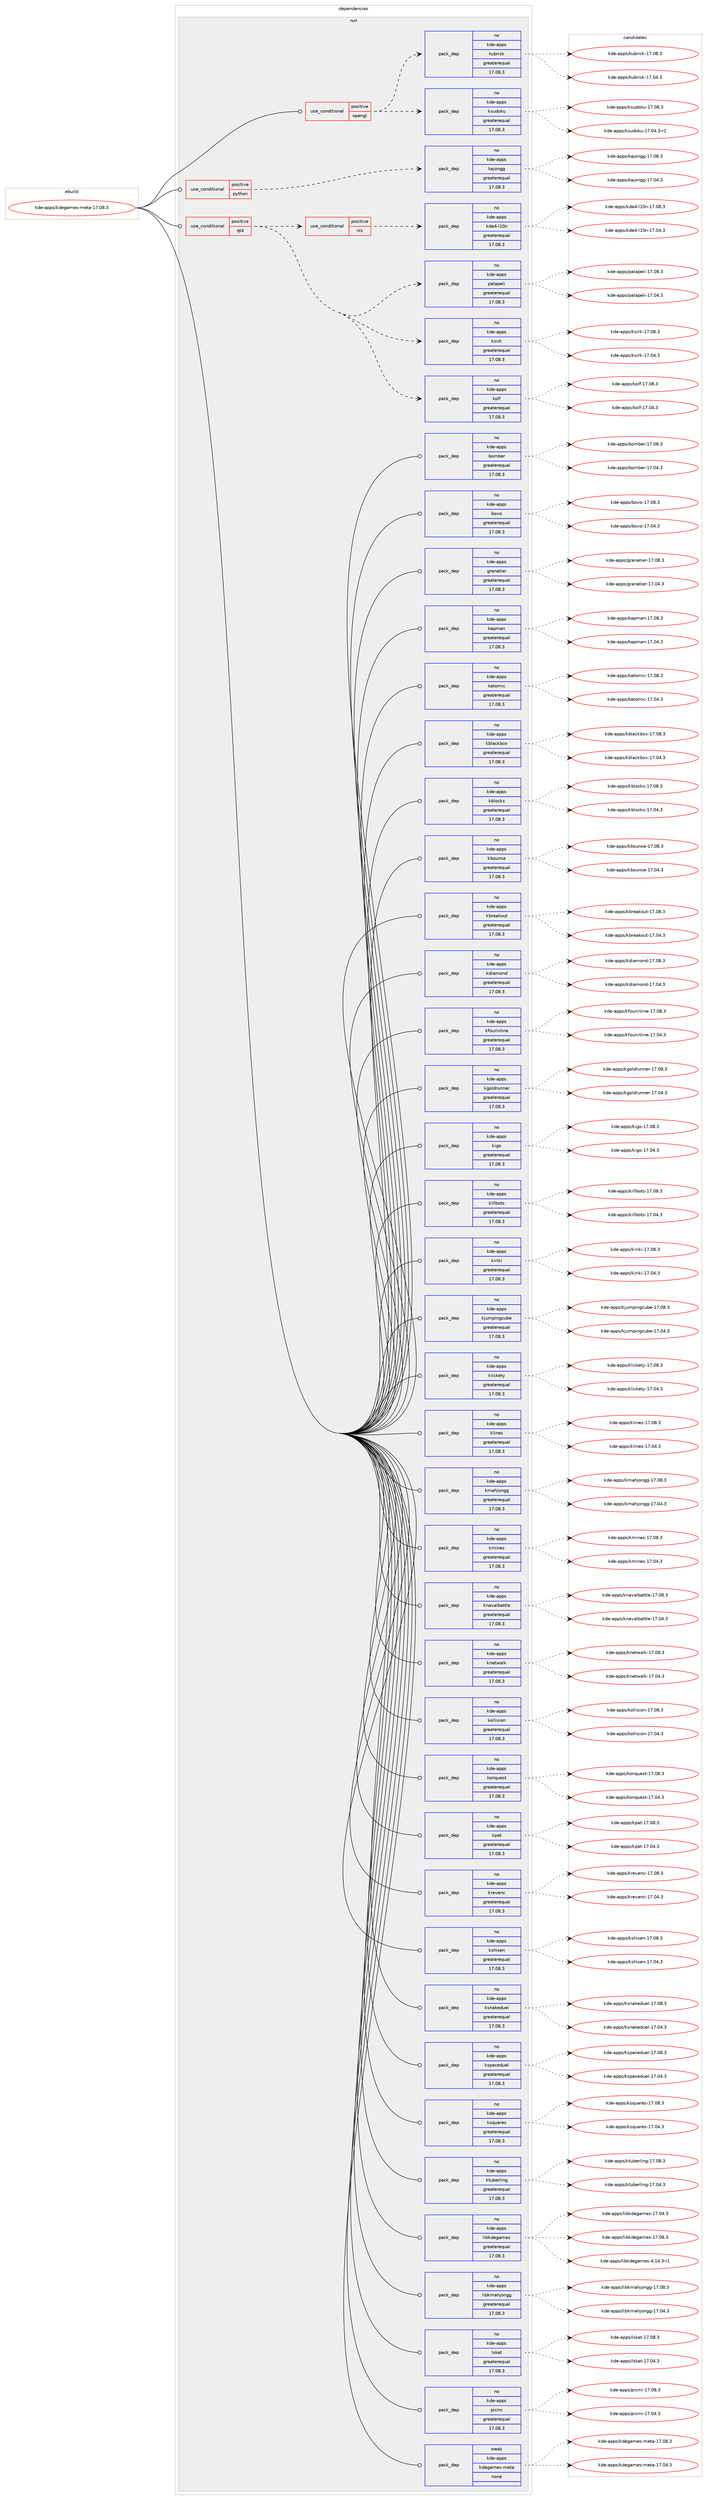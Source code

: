 digraph prolog {

# *************
# Graph options
# *************

newrank=true;
concentrate=true;
compound=true;
graph [rankdir=LR,fontname=Helvetica,fontsize=10,ranksep=1.5];#, ranksep=2.5, nodesep=0.2];
edge  [arrowhead=vee];
node  [fontname=Helvetica,fontsize=10];

# **********
# The ebuild
# **********

subgraph cluster_leftcol {
color=gray;
rank=same;
label=<<i>ebuild</i>>;
id [label="kde-apps/kdegames-meta-17.08.3", color=red, width=4, href="../kde-apps/kdegames-meta-17.08.3.svg"];
}

# ****************
# The dependencies
# ****************

subgraph cluster_midcol {
color=gray;
label=<<i>dependencies</i>>;
subgraph cluster_compile {
fillcolor="#eeeeee";
style=filled;
label=<<i>compile</i>>;
}
subgraph cluster_compileandrun {
fillcolor="#eeeeee";
style=filled;
label=<<i>compile and run</i>>;
}
subgraph cluster_run {
fillcolor="#eeeeee";
style=filled;
label=<<i>run</i>>;
subgraph cond82662 {
dependency318252 [label=<<TABLE BORDER="0" CELLBORDER="1" CELLSPACING="0" CELLPADDING="4"><TR><TD ROWSPAN="3" CELLPADDING="10">use_conditional</TD></TR><TR><TD>positive</TD></TR><TR><TD>opengl</TD></TR></TABLE>>, shape=none, color=red];
subgraph pack230596 {
dependency318253 [label=<<TABLE BORDER="0" CELLBORDER="1" CELLSPACING="0" CELLPADDING="4" WIDTH="220"><TR><TD ROWSPAN="6" CELLPADDING="30">pack_dep</TD></TR><TR><TD WIDTH="110">no</TD></TR><TR><TD>kde-apps</TD></TR><TR><TD>ksudoku</TD></TR><TR><TD>greaterequal</TD></TR><TR><TD>17.08.3</TD></TR></TABLE>>, shape=none, color=blue];
}
dependency318252:e -> dependency318253:w [weight=20,style="dashed",arrowhead="vee"];
subgraph pack230597 {
dependency318254 [label=<<TABLE BORDER="0" CELLBORDER="1" CELLSPACING="0" CELLPADDING="4" WIDTH="220"><TR><TD ROWSPAN="6" CELLPADDING="30">pack_dep</TD></TR><TR><TD WIDTH="110">no</TD></TR><TR><TD>kde-apps</TD></TR><TR><TD>kubrick</TD></TR><TR><TD>greaterequal</TD></TR><TR><TD>17.08.3</TD></TR></TABLE>>, shape=none, color=blue];
}
dependency318252:e -> dependency318254:w [weight=20,style="dashed",arrowhead="vee"];
}
id:e -> dependency318252:w [weight=20,style="solid",arrowhead="odot"];
subgraph cond82663 {
dependency318255 [label=<<TABLE BORDER="0" CELLBORDER="1" CELLSPACING="0" CELLPADDING="4"><TR><TD ROWSPAN="3" CELLPADDING="10">use_conditional</TD></TR><TR><TD>positive</TD></TR><TR><TD>python</TD></TR></TABLE>>, shape=none, color=red];
subgraph pack230598 {
dependency318256 [label=<<TABLE BORDER="0" CELLBORDER="1" CELLSPACING="0" CELLPADDING="4" WIDTH="220"><TR><TD ROWSPAN="6" CELLPADDING="30">pack_dep</TD></TR><TR><TD WIDTH="110">no</TD></TR><TR><TD>kde-apps</TD></TR><TR><TD>kajongg</TD></TR><TR><TD>greaterequal</TD></TR><TR><TD>17.08.3</TD></TR></TABLE>>, shape=none, color=blue];
}
dependency318255:e -> dependency318256:w [weight=20,style="dashed",arrowhead="vee"];
}
id:e -> dependency318255:w [weight=20,style="solid",arrowhead="odot"];
subgraph cond82664 {
dependency318257 [label=<<TABLE BORDER="0" CELLBORDER="1" CELLSPACING="0" CELLPADDING="4"><TR><TD ROWSPAN="3" CELLPADDING="10">use_conditional</TD></TR><TR><TD>positive</TD></TR><TR><TD>qt4</TD></TR></TABLE>>, shape=none, color=red];
subgraph pack230599 {
dependency318258 [label=<<TABLE BORDER="0" CELLBORDER="1" CELLSPACING="0" CELLPADDING="4" WIDTH="220"><TR><TD ROWSPAN="6" CELLPADDING="30">pack_dep</TD></TR><TR><TD WIDTH="110">no</TD></TR><TR><TD>kde-apps</TD></TR><TR><TD>kolf</TD></TR><TR><TD>greaterequal</TD></TR><TR><TD>17.08.3</TD></TR></TABLE>>, shape=none, color=blue];
}
dependency318257:e -> dependency318258:w [weight=20,style="dashed",arrowhead="vee"];
subgraph pack230600 {
dependency318259 [label=<<TABLE BORDER="0" CELLBORDER="1" CELLSPACING="0" CELLPADDING="4" WIDTH="220"><TR><TD ROWSPAN="6" CELLPADDING="30">pack_dep</TD></TR><TR><TD WIDTH="110">no</TD></TR><TR><TD>kde-apps</TD></TR><TR><TD>ksirk</TD></TR><TR><TD>greaterequal</TD></TR><TR><TD>17.08.3</TD></TR></TABLE>>, shape=none, color=blue];
}
dependency318257:e -> dependency318259:w [weight=20,style="dashed",arrowhead="vee"];
subgraph pack230601 {
dependency318260 [label=<<TABLE BORDER="0" CELLBORDER="1" CELLSPACING="0" CELLPADDING="4" WIDTH="220"><TR><TD ROWSPAN="6" CELLPADDING="30">pack_dep</TD></TR><TR><TD WIDTH="110">no</TD></TR><TR><TD>kde-apps</TD></TR><TR><TD>palapeli</TD></TR><TR><TD>greaterequal</TD></TR><TR><TD>17.08.3</TD></TR></TABLE>>, shape=none, color=blue];
}
dependency318257:e -> dependency318260:w [weight=20,style="dashed",arrowhead="vee"];
subgraph cond82665 {
dependency318261 [label=<<TABLE BORDER="0" CELLBORDER="1" CELLSPACING="0" CELLPADDING="4"><TR><TD ROWSPAN="3" CELLPADDING="10">use_conditional</TD></TR><TR><TD>positive</TD></TR><TR><TD>nls</TD></TR></TABLE>>, shape=none, color=red];
subgraph pack230602 {
dependency318262 [label=<<TABLE BORDER="0" CELLBORDER="1" CELLSPACING="0" CELLPADDING="4" WIDTH="220"><TR><TD ROWSPAN="6" CELLPADDING="30">pack_dep</TD></TR><TR><TD WIDTH="110">no</TD></TR><TR><TD>kde-apps</TD></TR><TR><TD>kde4-l10n</TD></TR><TR><TD>greaterequal</TD></TR><TR><TD>17.08.3</TD></TR></TABLE>>, shape=none, color=blue];
}
dependency318261:e -> dependency318262:w [weight=20,style="dashed",arrowhead="vee"];
}
dependency318257:e -> dependency318261:w [weight=20,style="dashed",arrowhead="vee"];
}
id:e -> dependency318257:w [weight=20,style="solid",arrowhead="odot"];
subgraph pack230603 {
dependency318263 [label=<<TABLE BORDER="0" CELLBORDER="1" CELLSPACING="0" CELLPADDING="4" WIDTH="220"><TR><TD ROWSPAN="6" CELLPADDING="30">pack_dep</TD></TR><TR><TD WIDTH="110">no</TD></TR><TR><TD>kde-apps</TD></TR><TR><TD>bomber</TD></TR><TR><TD>greaterequal</TD></TR><TR><TD>17.08.3</TD></TR></TABLE>>, shape=none, color=blue];
}
id:e -> dependency318263:w [weight=20,style="solid",arrowhead="odot"];
subgraph pack230604 {
dependency318264 [label=<<TABLE BORDER="0" CELLBORDER="1" CELLSPACING="0" CELLPADDING="4" WIDTH="220"><TR><TD ROWSPAN="6" CELLPADDING="30">pack_dep</TD></TR><TR><TD WIDTH="110">no</TD></TR><TR><TD>kde-apps</TD></TR><TR><TD>bovo</TD></TR><TR><TD>greaterequal</TD></TR><TR><TD>17.08.3</TD></TR></TABLE>>, shape=none, color=blue];
}
id:e -> dependency318264:w [weight=20,style="solid",arrowhead="odot"];
subgraph pack230605 {
dependency318265 [label=<<TABLE BORDER="0" CELLBORDER="1" CELLSPACING="0" CELLPADDING="4" WIDTH="220"><TR><TD ROWSPAN="6" CELLPADDING="30">pack_dep</TD></TR><TR><TD WIDTH="110">no</TD></TR><TR><TD>kde-apps</TD></TR><TR><TD>granatier</TD></TR><TR><TD>greaterequal</TD></TR><TR><TD>17.08.3</TD></TR></TABLE>>, shape=none, color=blue];
}
id:e -> dependency318265:w [weight=20,style="solid",arrowhead="odot"];
subgraph pack230606 {
dependency318266 [label=<<TABLE BORDER="0" CELLBORDER="1" CELLSPACING="0" CELLPADDING="4" WIDTH="220"><TR><TD ROWSPAN="6" CELLPADDING="30">pack_dep</TD></TR><TR><TD WIDTH="110">no</TD></TR><TR><TD>kde-apps</TD></TR><TR><TD>kapman</TD></TR><TR><TD>greaterequal</TD></TR><TR><TD>17.08.3</TD></TR></TABLE>>, shape=none, color=blue];
}
id:e -> dependency318266:w [weight=20,style="solid",arrowhead="odot"];
subgraph pack230607 {
dependency318267 [label=<<TABLE BORDER="0" CELLBORDER="1" CELLSPACING="0" CELLPADDING="4" WIDTH="220"><TR><TD ROWSPAN="6" CELLPADDING="30">pack_dep</TD></TR><TR><TD WIDTH="110">no</TD></TR><TR><TD>kde-apps</TD></TR><TR><TD>katomic</TD></TR><TR><TD>greaterequal</TD></TR><TR><TD>17.08.3</TD></TR></TABLE>>, shape=none, color=blue];
}
id:e -> dependency318267:w [weight=20,style="solid",arrowhead="odot"];
subgraph pack230608 {
dependency318268 [label=<<TABLE BORDER="0" CELLBORDER="1" CELLSPACING="0" CELLPADDING="4" WIDTH="220"><TR><TD ROWSPAN="6" CELLPADDING="30">pack_dep</TD></TR><TR><TD WIDTH="110">no</TD></TR><TR><TD>kde-apps</TD></TR><TR><TD>kblackbox</TD></TR><TR><TD>greaterequal</TD></TR><TR><TD>17.08.3</TD></TR></TABLE>>, shape=none, color=blue];
}
id:e -> dependency318268:w [weight=20,style="solid",arrowhead="odot"];
subgraph pack230609 {
dependency318269 [label=<<TABLE BORDER="0" CELLBORDER="1" CELLSPACING="0" CELLPADDING="4" WIDTH="220"><TR><TD ROWSPAN="6" CELLPADDING="30">pack_dep</TD></TR><TR><TD WIDTH="110">no</TD></TR><TR><TD>kde-apps</TD></TR><TR><TD>kblocks</TD></TR><TR><TD>greaterequal</TD></TR><TR><TD>17.08.3</TD></TR></TABLE>>, shape=none, color=blue];
}
id:e -> dependency318269:w [weight=20,style="solid",arrowhead="odot"];
subgraph pack230610 {
dependency318270 [label=<<TABLE BORDER="0" CELLBORDER="1" CELLSPACING="0" CELLPADDING="4" WIDTH="220"><TR><TD ROWSPAN="6" CELLPADDING="30">pack_dep</TD></TR><TR><TD WIDTH="110">no</TD></TR><TR><TD>kde-apps</TD></TR><TR><TD>kbounce</TD></TR><TR><TD>greaterequal</TD></TR><TR><TD>17.08.3</TD></TR></TABLE>>, shape=none, color=blue];
}
id:e -> dependency318270:w [weight=20,style="solid",arrowhead="odot"];
subgraph pack230611 {
dependency318271 [label=<<TABLE BORDER="0" CELLBORDER="1" CELLSPACING="0" CELLPADDING="4" WIDTH="220"><TR><TD ROWSPAN="6" CELLPADDING="30">pack_dep</TD></TR><TR><TD WIDTH="110">no</TD></TR><TR><TD>kde-apps</TD></TR><TR><TD>kbreakout</TD></TR><TR><TD>greaterequal</TD></TR><TR><TD>17.08.3</TD></TR></TABLE>>, shape=none, color=blue];
}
id:e -> dependency318271:w [weight=20,style="solid",arrowhead="odot"];
subgraph pack230612 {
dependency318272 [label=<<TABLE BORDER="0" CELLBORDER="1" CELLSPACING="0" CELLPADDING="4" WIDTH="220"><TR><TD ROWSPAN="6" CELLPADDING="30">pack_dep</TD></TR><TR><TD WIDTH="110">no</TD></TR><TR><TD>kde-apps</TD></TR><TR><TD>kdiamond</TD></TR><TR><TD>greaterequal</TD></TR><TR><TD>17.08.3</TD></TR></TABLE>>, shape=none, color=blue];
}
id:e -> dependency318272:w [weight=20,style="solid",arrowhead="odot"];
subgraph pack230613 {
dependency318273 [label=<<TABLE BORDER="0" CELLBORDER="1" CELLSPACING="0" CELLPADDING="4" WIDTH="220"><TR><TD ROWSPAN="6" CELLPADDING="30">pack_dep</TD></TR><TR><TD WIDTH="110">no</TD></TR><TR><TD>kde-apps</TD></TR><TR><TD>kfourinline</TD></TR><TR><TD>greaterequal</TD></TR><TR><TD>17.08.3</TD></TR></TABLE>>, shape=none, color=blue];
}
id:e -> dependency318273:w [weight=20,style="solid",arrowhead="odot"];
subgraph pack230614 {
dependency318274 [label=<<TABLE BORDER="0" CELLBORDER="1" CELLSPACING="0" CELLPADDING="4" WIDTH="220"><TR><TD ROWSPAN="6" CELLPADDING="30">pack_dep</TD></TR><TR><TD WIDTH="110">no</TD></TR><TR><TD>kde-apps</TD></TR><TR><TD>kgoldrunner</TD></TR><TR><TD>greaterequal</TD></TR><TR><TD>17.08.3</TD></TR></TABLE>>, shape=none, color=blue];
}
id:e -> dependency318274:w [weight=20,style="solid",arrowhead="odot"];
subgraph pack230615 {
dependency318275 [label=<<TABLE BORDER="0" CELLBORDER="1" CELLSPACING="0" CELLPADDING="4" WIDTH="220"><TR><TD ROWSPAN="6" CELLPADDING="30">pack_dep</TD></TR><TR><TD WIDTH="110">no</TD></TR><TR><TD>kde-apps</TD></TR><TR><TD>kigo</TD></TR><TR><TD>greaterequal</TD></TR><TR><TD>17.08.3</TD></TR></TABLE>>, shape=none, color=blue];
}
id:e -> dependency318275:w [weight=20,style="solid",arrowhead="odot"];
subgraph pack230616 {
dependency318276 [label=<<TABLE BORDER="0" CELLBORDER="1" CELLSPACING="0" CELLPADDING="4" WIDTH="220"><TR><TD ROWSPAN="6" CELLPADDING="30">pack_dep</TD></TR><TR><TD WIDTH="110">no</TD></TR><TR><TD>kde-apps</TD></TR><TR><TD>killbots</TD></TR><TR><TD>greaterequal</TD></TR><TR><TD>17.08.3</TD></TR></TABLE>>, shape=none, color=blue];
}
id:e -> dependency318276:w [weight=20,style="solid",arrowhead="odot"];
subgraph pack230617 {
dependency318277 [label=<<TABLE BORDER="0" CELLBORDER="1" CELLSPACING="0" CELLPADDING="4" WIDTH="220"><TR><TD ROWSPAN="6" CELLPADDING="30">pack_dep</TD></TR><TR><TD WIDTH="110">no</TD></TR><TR><TD>kde-apps</TD></TR><TR><TD>kiriki</TD></TR><TR><TD>greaterequal</TD></TR><TR><TD>17.08.3</TD></TR></TABLE>>, shape=none, color=blue];
}
id:e -> dependency318277:w [weight=20,style="solid",arrowhead="odot"];
subgraph pack230618 {
dependency318278 [label=<<TABLE BORDER="0" CELLBORDER="1" CELLSPACING="0" CELLPADDING="4" WIDTH="220"><TR><TD ROWSPAN="6" CELLPADDING="30">pack_dep</TD></TR><TR><TD WIDTH="110">no</TD></TR><TR><TD>kde-apps</TD></TR><TR><TD>kjumpingcube</TD></TR><TR><TD>greaterequal</TD></TR><TR><TD>17.08.3</TD></TR></TABLE>>, shape=none, color=blue];
}
id:e -> dependency318278:w [weight=20,style="solid",arrowhead="odot"];
subgraph pack230619 {
dependency318279 [label=<<TABLE BORDER="0" CELLBORDER="1" CELLSPACING="0" CELLPADDING="4" WIDTH="220"><TR><TD ROWSPAN="6" CELLPADDING="30">pack_dep</TD></TR><TR><TD WIDTH="110">no</TD></TR><TR><TD>kde-apps</TD></TR><TR><TD>klickety</TD></TR><TR><TD>greaterequal</TD></TR><TR><TD>17.08.3</TD></TR></TABLE>>, shape=none, color=blue];
}
id:e -> dependency318279:w [weight=20,style="solid",arrowhead="odot"];
subgraph pack230620 {
dependency318280 [label=<<TABLE BORDER="0" CELLBORDER="1" CELLSPACING="0" CELLPADDING="4" WIDTH="220"><TR><TD ROWSPAN="6" CELLPADDING="30">pack_dep</TD></TR><TR><TD WIDTH="110">no</TD></TR><TR><TD>kde-apps</TD></TR><TR><TD>klines</TD></TR><TR><TD>greaterequal</TD></TR><TR><TD>17.08.3</TD></TR></TABLE>>, shape=none, color=blue];
}
id:e -> dependency318280:w [weight=20,style="solid",arrowhead="odot"];
subgraph pack230621 {
dependency318281 [label=<<TABLE BORDER="0" CELLBORDER="1" CELLSPACING="0" CELLPADDING="4" WIDTH="220"><TR><TD ROWSPAN="6" CELLPADDING="30">pack_dep</TD></TR><TR><TD WIDTH="110">no</TD></TR><TR><TD>kde-apps</TD></TR><TR><TD>kmahjongg</TD></TR><TR><TD>greaterequal</TD></TR><TR><TD>17.08.3</TD></TR></TABLE>>, shape=none, color=blue];
}
id:e -> dependency318281:w [weight=20,style="solid",arrowhead="odot"];
subgraph pack230622 {
dependency318282 [label=<<TABLE BORDER="0" CELLBORDER="1" CELLSPACING="0" CELLPADDING="4" WIDTH="220"><TR><TD ROWSPAN="6" CELLPADDING="30">pack_dep</TD></TR><TR><TD WIDTH="110">no</TD></TR><TR><TD>kde-apps</TD></TR><TR><TD>kmines</TD></TR><TR><TD>greaterequal</TD></TR><TR><TD>17.08.3</TD></TR></TABLE>>, shape=none, color=blue];
}
id:e -> dependency318282:w [weight=20,style="solid",arrowhead="odot"];
subgraph pack230623 {
dependency318283 [label=<<TABLE BORDER="0" CELLBORDER="1" CELLSPACING="0" CELLPADDING="4" WIDTH="220"><TR><TD ROWSPAN="6" CELLPADDING="30">pack_dep</TD></TR><TR><TD WIDTH="110">no</TD></TR><TR><TD>kde-apps</TD></TR><TR><TD>knavalbattle</TD></TR><TR><TD>greaterequal</TD></TR><TR><TD>17.08.3</TD></TR></TABLE>>, shape=none, color=blue];
}
id:e -> dependency318283:w [weight=20,style="solid",arrowhead="odot"];
subgraph pack230624 {
dependency318284 [label=<<TABLE BORDER="0" CELLBORDER="1" CELLSPACING="0" CELLPADDING="4" WIDTH="220"><TR><TD ROWSPAN="6" CELLPADDING="30">pack_dep</TD></TR><TR><TD WIDTH="110">no</TD></TR><TR><TD>kde-apps</TD></TR><TR><TD>knetwalk</TD></TR><TR><TD>greaterequal</TD></TR><TR><TD>17.08.3</TD></TR></TABLE>>, shape=none, color=blue];
}
id:e -> dependency318284:w [weight=20,style="solid",arrowhead="odot"];
subgraph pack230625 {
dependency318285 [label=<<TABLE BORDER="0" CELLBORDER="1" CELLSPACING="0" CELLPADDING="4" WIDTH="220"><TR><TD ROWSPAN="6" CELLPADDING="30">pack_dep</TD></TR><TR><TD WIDTH="110">no</TD></TR><TR><TD>kde-apps</TD></TR><TR><TD>kollision</TD></TR><TR><TD>greaterequal</TD></TR><TR><TD>17.08.3</TD></TR></TABLE>>, shape=none, color=blue];
}
id:e -> dependency318285:w [weight=20,style="solid",arrowhead="odot"];
subgraph pack230626 {
dependency318286 [label=<<TABLE BORDER="0" CELLBORDER="1" CELLSPACING="0" CELLPADDING="4" WIDTH="220"><TR><TD ROWSPAN="6" CELLPADDING="30">pack_dep</TD></TR><TR><TD WIDTH="110">no</TD></TR><TR><TD>kde-apps</TD></TR><TR><TD>konquest</TD></TR><TR><TD>greaterequal</TD></TR><TR><TD>17.08.3</TD></TR></TABLE>>, shape=none, color=blue];
}
id:e -> dependency318286:w [weight=20,style="solid",arrowhead="odot"];
subgraph pack230627 {
dependency318287 [label=<<TABLE BORDER="0" CELLBORDER="1" CELLSPACING="0" CELLPADDING="4" WIDTH="220"><TR><TD ROWSPAN="6" CELLPADDING="30">pack_dep</TD></TR><TR><TD WIDTH="110">no</TD></TR><TR><TD>kde-apps</TD></TR><TR><TD>kpat</TD></TR><TR><TD>greaterequal</TD></TR><TR><TD>17.08.3</TD></TR></TABLE>>, shape=none, color=blue];
}
id:e -> dependency318287:w [weight=20,style="solid",arrowhead="odot"];
subgraph pack230628 {
dependency318288 [label=<<TABLE BORDER="0" CELLBORDER="1" CELLSPACING="0" CELLPADDING="4" WIDTH="220"><TR><TD ROWSPAN="6" CELLPADDING="30">pack_dep</TD></TR><TR><TD WIDTH="110">no</TD></TR><TR><TD>kde-apps</TD></TR><TR><TD>kreversi</TD></TR><TR><TD>greaterequal</TD></TR><TR><TD>17.08.3</TD></TR></TABLE>>, shape=none, color=blue];
}
id:e -> dependency318288:w [weight=20,style="solid",arrowhead="odot"];
subgraph pack230629 {
dependency318289 [label=<<TABLE BORDER="0" CELLBORDER="1" CELLSPACING="0" CELLPADDING="4" WIDTH="220"><TR><TD ROWSPAN="6" CELLPADDING="30">pack_dep</TD></TR><TR><TD WIDTH="110">no</TD></TR><TR><TD>kde-apps</TD></TR><TR><TD>kshisen</TD></TR><TR><TD>greaterequal</TD></TR><TR><TD>17.08.3</TD></TR></TABLE>>, shape=none, color=blue];
}
id:e -> dependency318289:w [weight=20,style="solid",arrowhead="odot"];
subgraph pack230630 {
dependency318290 [label=<<TABLE BORDER="0" CELLBORDER="1" CELLSPACING="0" CELLPADDING="4" WIDTH="220"><TR><TD ROWSPAN="6" CELLPADDING="30">pack_dep</TD></TR><TR><TD WIDTH="110">no</TD></TR><TR><TD>kde-apps</TD></TR><TR><TD>ksnakeduel</TD></TR><TR><TD>greaterequal</TD></TR><TR><TD>17.08.3</TD></TR></TABLE>>, shape=none, color=blue];
}
id:e -> dependency318290:w [weight=20,style="solid",arrowhead="odot"];
subgraph pack230631 {
dependency318291 [label=<<TABLE BORDER="0" CELLBORDER="1" CELLSPACING="0" CELLPADDING="4" WIDTH="220"><TR><TD ROWSPAN="6" CELLPADDING="30">pack_dep</TD></TR><TR><TD WIDTH="110">no</TD></TR><TR><TD>kde-apps</TD></TR><TR><TD>kspaceduel</TD></TR><TR><TD>greaterequal</TD></TR><TR><TD>17.08.3</TD></TR></TABLE>>, shape=none, color=blue];
}
id:e -> dependency318291:w [weight=20,style="solid",arrowhead="odot"];
subgraph pack230632 {
dependency318292 [label=<<TABLE BORDER="0" CELLBORDER="1" CELLSPACING="0" CELLPADDING="4" WIDTH="220"><TR><TD ROWSPAN="6" CELLPADDING="30">pack_dep</TD></TR><TR><TD WIDTH="110">no</TD></TR><TR><TD>kde-apps</TD></TR><TR><TD>ksquares</TD></TR><TR><TD>greaterequal</TD></TR><TR><TD>17.08.3</TD></TR></TABLE>>, shape=none, color=blue];
}
id:e -> dependency318292:w [weight=20,style="solid",arrowhead="odot"];
subgraph pack230633 {
dependency318293 [label=<<TABLE BORDER="0" CELLBORDER="1" CELLSPACING="0" CELLPADDING="4" WIDTH="220"><TR><TD ROWSPAN="6" CELLPADDING="30">pack_dep</TD></TR><TR><TD WIDTH="110">no</TD></TR><TR><TD>kde-apps</TD></TR><TR><TD>ktuberling</TD></TR><TR><TD>greaterequal</TD></TR><TR><TD>17.08.3</TD></TR></TABLE>>, shape=none, color=blue];
}
id:e -> dependency318293:w [weight=20,style="solid",arrowhead="odot"];
subgraph pack230634 {
dependency318294 [label=<<TABLE BORDER="0" CELLBORDER="1" CELLSPACING="0" CELLPADDING="4" WIDTH="220"><TR><TD ROWSPAN="6" CELLPADDING="30">pack_dep</TD></TR><TR><TD WIDTH="110">no</TD></TR><TR><TD>kde-apps</TD></TR><TR><TD>libkdegames</TD></TR><TR><TD>greaterequal</TD></TR><TR><TD>17.08.3</TD></TR></TABLE>>, shape=none, color=blue];
}
id:e -> dependency318294:w [weight=20,style="solid",arrowhead="odot"];
subgraph pack230635 {
dependency318295 [label=<<TABLE BORDER="0" CELLBORDER="1" CELLSPACING="0" CELLPADDING="4" WIDTH="220"><TR><TD ROWSPAN="6" CELLPADDING="30">pack_dep</TD></TR><TR><TD WIDTH="110">no</TD></TR><TR><TD>kde-apps</TD></TR><TR><TD>libkmahjongg</TD></TR><TR><TD>greaterequal</TD></TR><TR><TD>17.08.3</TD></TR></TABLE>>, shape=none, color=blue];
}
id:e -> dependency318295:w [weight=20,style="solid",arrowhead="odot"];
subgraph pack230636 {
dependency318296 [label=<<TABLE BORDER="0" CELLBORDER="1" CELLSPACING="0" CELLPADDING="4" WIDTH="220"><TR><TD ROWSPAN="6" CELLPADDING="30">pack_dep</TD></TR><TR><TD WIDTH="110">no</TD></TR><TR><TD>kde-apps</TD></TR><TR><TD>lskat</TD></TR><TR><TD>greaterequal</TD></TR><TR><TD>17.08.3</TD></TR></TABLE>>, shape=none, color=blue];
}
id:e -> dependency318296:w [weight=20,style="solid",arrowhead="odot"];
subgraph pack230637 {
dependency318297 [label=<<TABLE BORDER="0" CELLBORDER="1" CELLSPACING="0" CELLPADDING="4" WIDTH="220"><TR><TD ROWSPAN="6" CELLPADDING="30">pack_dep</TD></TR><TR><TD WIDTH="110">no</TD></TR><TR><TD>kde-apps</TD></TR><TR><TD>picmi</TD></TR><TR><TD>greaterequal</TD></TR><TR><TD>17.08.3</TD></TR></TABLE>>, shape=none, color=blue];
}
id:e -> dependency318297:w [weight=20,style="solid",arrowhead="odot"];
subgraph pack230638 {
dependency318298 [label=<<TABLE BORDER="0" CELLBORDER="1" CELLSPACING="0" CELLPADDING="4" WIDTH="220"><TR><TD ROWSPAN="6" CELLPADDING="30">pack_dep</TD></TR><TR><TD WIDTH="110">weak</TD></TR><TR><TD>kde-apps</TD></TR><TR><TD>kdegames-meta</TD></TR><TR><TD>none</TD></TR><TR><TD></TD></TR></TABLE>>, shape=none, color=blue];
}
id:e -> dependency318298:w [weight=20,style="solid",arrowhead="odot"];
}
}

# **************
# The candidates
# **************

subgraph cluster_choices {
rank=same;
color=gray;
label=<<i>candidates</i>>;

subgraph choice230596 {
color=black;
nodesep=1;
choice10710010145971121121154710711511710011110711745495546485246514511449 [label="kde-apps/ksudoku-17.04.3-r1", color=red, width=4,href="../kde-apps/ksudoku-17.04.3-r1.svg"];
choice1071001014597112112115471071151171001111071174549554648564651 [label="kde-apps/ksudoku-17.08.3", color=red, width=4,href="../kde-apps/ksudoku-17.08.3.svg"];
dependency318253:e -> choice10710010145971121121154710711511710011110711745495546485246514511449:w [style=dotted,weight="100"];
dependency318253:e -> choice1071001014597112112115471071151171001111071174549554648564651:w [style=dotted,weight="100"];
}
subgraph choice230597 {
color=black;
nodesep=1;
choice10710010145971121121154710711798114105991074549554648524651 [label="kde-apps/kubrick-17.04.3", color=red, width=4,href="../kde-apps/kubrick-17.04.3.svg"];
choice10710010145971121121154710711798114105991074549554648564651 [label="kde-apps/kubrick-17.08.3", color=red, width=4,href="../kde-apps/kubrick-17.08.3.svg"];
dependency318254:e -> choice10710010145971121121154710711798114105991074549554648524651:w [style=dotted,weight="100"];
dependency318254:e -> choice10710010145971121121154710711798114105991074549554648564651:w [style=dotted,weight="100"];
}
subgraph choice230598 {
color=black;
nodesep=1;
choice107100101459711211211547107971061111101031034549554648524651 [label="kde-apps/kajongg-17.04.3", color=red, width=4,href="../kde-apps/kajongg-17.04.3.svg"];
choice107100101459711211211547107971061111101031034549554648564651 [label="kde-apps/kajongg-17.08.3", color=red, width=4,href="../kde-apps/kajongg-17.08.3.svg"];
dependency318256:e -> choice107100101459711211211547107971061111101031034549554648524651:w [style=dotted,weight="100"];
dependency318256:e -> choice107100101459711211211547107971061111101031034549554648564651:w [style=dotted,weight="100"];
}
subgraph choice230599 {
color=black;
nodesep=1;
choice1071001014597112112115471071111081024549554648524651 [label="kde-apps/kolf-17.04.3", color=red, width=4,href="../kde-apps/kolf-17.04.3.svg"];
choice1071001014597112112115471071111081024549554648564651 [label="kde-apps/kolf-17.08.3", color=red, width=4,href="../kde-apps/kolf-17.08.3.svg"];
dependency318258:e -> choice1071001014597112112115471071111081024549554648524651:w [style=dotted,weight="100"];
dependency318258:e -> choice1071001014597112112115471071111081024549554648564651:w [style=dotted,weight="100"];
}
subgraph choice230600 {
color=black;
nodesep=1;
choice1071001014597112112115471071151051141074549554648524651 [label="kde-apps/ksirk-17.04.3", color=red, width=4,href="../kde-apps/ksirk-17.04.3.svg"];
choice1071001014597112112115471071151051141074549554648564651 [label="kde-apps/ksirk-17.08.3", color=red, width=4,href="../kde-apps/ksirk-17.08.3.svg"];
dependency318259:e -> choice1071001014597112112115471071151051141074549554648524651:w [style=dotted,weight="100"];
dependency318259:e -> choice1071001014597112112115471071151051141074549554648564651:w [style=dotted,weight="100"];
}
subgraph choice230601 {
color=black;
nodesep=1;
choice10710010145971121121154711297108971121011081054549554648524651 [label="kde-apps/palapeli-17.04.3", color=red, width=4,href="../kde-apps/palapeli-17.04.3.svg"];
choice10710010145971121121154711297108971121011081054549554648564651 [label="kde-apps/palapeli-17.08.3", color=red, width=4,href="../kde-apps/palapeli-17.08.3.svg"];
dependency318260:e -> choice10710010145971121121154711297108971121011081054549554648524651:w [style=dotted,weight="100"];
dependency318260:e -> choice10710010145971121121154711297108971121011081054549554648564651:w [style=dotted,weight="100"];
}
subgraph choice230602 {
color=black;
nodesep=1;
choice107100101459711211211547107100101524510849481104549554648524651 [label="kde-apps/kde4-l10n-17.04.3", color=red, width=4,href="../kde-apps/kde4-l10n-17.04.3.svg"];
choice107100101459711211211547107100101524510849481104549554648564651 [label="kde-apps/kde4-l10n-17.08.3", color=red, width=4,href="../kde-apps/kde4-l10n-17.08.3.svg"];
dependency318262:e -> choice107100101459711211211547107100101524510849481104549554648524651:w [style=dotted,weight="100"];
dependency318262:e -> choice107100101459711211211547107100101524510849481104549554648564651:w [style=dotted,weight="100"];
}
subgraph choice230603 {
color=black;
nodesep=1;
choice10710010145971121121154798111109981011144549554648524651 [label="kde-apps/bomber-17.04.3", color=red, width=4,href="../kde-apps/bomber-17.04.3.svg"];
choice10710010145971121121154798111109981011144549554648564651 [label="kde-apps/bomber-17.08.3", color=red, width=4,href="../kde-apps/bomber-17.08.3.svg"];
dependency318263:e -> choice10710010145971121121154798111109981011144549554648524651:w [style=dotted,weight="100"];
dependency318263:e -> choice10710010145971121121154798111109981011144549554648564651:w [style=dotted,weight="100"];
}
subgraph choice230604 {
color=black;
nodesep=1;
choice107100101459711211211547981111181114549554648524651 [label="kde-apps/bovo-17.04.3", color=red, width=4,href="../kde-apps/bovo-17.04.3.svg"];
choice107100101459711211211547981111181114549554648564651 [label="kde-apps/bovo-17.08.3", color=red, width=4,href="../kde-apps/bovo-17.08.3.svg"];
dependency318264:e -> choice107100101459711211211547981111181114549554648524651:w [style=dotted,weight="100"];
dependency318264:e -> choice107100101459711211211547981111181114549554648564651:w [style=dotted,weight="100"];
}
subgraph choice230605 {
color=black;
nodesep=1;
choice10710010145971121121154710311497110971161051011144549554648524651 [label="kde-apps/granatier-17.04.3", color=red, width=4,href="../kde-apps/granatier-17.04.3.svg"];
choice10710010145971121121154710311497110971161051011144549554648564651 [label="kde-apps/granatier-17.08.3", color=red, width=4,href="../kde-apps/granatier-17.08.3.svg"];
dependency318265:e -> choice10710010145971121121154710311497110971161051011144549554648524651:w [style=dotted,weight="100"];
dependency318265:e -> choice10710010145971121121154710311497110971161051011144549554648564651:w [style=dotted,weight="100"];
}
subgraph choice230606 {
color=black;
nodesep=1;
choice10710010145971121121154710797112109971104549554648524651 [label="kde-apps/kapman-17.04.3", color=red, width=4,href="../kde-apps/kapman-17.04.3.svg"];
choice10710010145971121121154710797112109971104549554648564651 [label="kde-apps/kapman-17.08.3", color=red, width=4,href="../kde-apps/kapman-17.08.3.svg"];
dependency318266:e -> choice10710010145971121121154710797112109971104549554648524651:w [style=dotted,weight="100"];
dependency318266:e -> choice10710010145971121121154710797112109971104549554648564651:w [style=dotted,weight="100"];
}
subgraph choice230607 {
color=black;
nodesep=1;
choice10710010145971121121154710797116111109105994549554648524651 [label="kde-apps/katomic-17.04.3", color=red, width=4,href="../kde-apps/katomic-17.04.3.svg"];
choice10710010145971121121154710797116111109105994549554648564651 [label="kde-apps/katomic-17.08.3", color=red, width=4,href="../kde-apps/katomic-17.08.3.svg"];
dependency318267:e -> choice10710010145971121121154710797116111109105994549554648524651:w [style=dotted,weight="100"];
dependency318267:e -> choice10710010145971121121154710797116111109105994549554648564651:w [style=dotted,weight="100"];
}
subgraph choice230608 {
color=black;
nodesep=1;
choice107100101459711211211547107981089799107981111204549554648524651 [label="kde-apps/kblackbox-17.04.3", color=red, width=4,href="../kde-apps/kblackbox-17.04.3.svg"];
choice107100101459711211211547107981089799107981111204549554648564651 [label="kde-apps/kblackbox-17.08.3", color=red, width=4,href="../kde-apps/kblackbox-17.08.3.svg"];
dependency318268:e -> choice107100101459711211211547107981089799107981111204549554648524651:w [style=dotted,weight="100"];
dependency318268:e -> choice107100101459711211211547107981089799107981111204549554648564651:w [style=dotted,weight="100"];
}
subgraph choice230609 {
color=black;
nodesep=1;
choice10710010145971121121154710798108111991071154549554648524651 [label="kde-apps/kblocks-17.04.3", color=red, width=4,href="../kde-apps/kblocks-17.04.3.svg"];
choice10710010145971121121154710798108111991071154549554648564651 [label="kde-apps/kblocks-17.08.3", color=red, width=4,href="../kde-apps/kblocks-17.08.3.svg"];
dependency318269:e -> choice10710010145971121121154710798108111991071154549554648524651:w [style=dotted,weight="100"];
dependency318269:e -> choice10710010145971121121154710798108111991071154549554648564651:w [style=dotted,weight="100"];
}
subgraph choice230610 {
color=black;
nodesep=1;
choice10710010145971121121154710798111117110991014549554648524651 [label="kde-apps/kbounce-17.04.3", color=red, width=4,href="../kde-apps/kbounce-17.04.3.svg"];
choice10710010145971121121154710798111117110991014549554648564651 [label="kde-apps/kbounce-17.08.3", color=red, width=4,href="../kde-apps/kbounce-17.08.3.svg"];
dependency318270:e -> choice10710010145971121121154710798111117110991014549554648524651:w [style=dotted,weight="100"];
dependency318270:e -> choice10710010145971121121154710798111117110991014549554648564651:w [style=dotted,weight="100"];
}
subgraph choice230611 {
color=black;
nodesep=1;
choice10710010145971121121154710798114101971071111171164549554648524651 [label="kde-apps/kbreakout-17.04.3", color=red, width=4,href="../kde-apps/kbreakout-17.04.3.svg"];
choice10710010145971121121154710798114101971071111171164549554648564651 [label="kde-apps/kbreakout-17.08.3", color=red, width=4,href="../kde-apps/kbreakout-17.08.3.svg"];
dependency318271:e -> choice10710010145971121121154710798114101971071111171164549554648524651:w [style=dotted,weight="100"];
dependency318271:e -> choice10710010145971121121154710798114101971071111171164549554648564651:w [style=dotted,weight="100"];
}
subgraph choice230612 {
color=black;
nodesep=1;
choice107100101459711211211547107100105971091111101004549554648524651 [label="kde-apps/kdiamond-17.04.3", color=red, width=4,href="../kde-apps/kdiamond-17.04.3.svg"];
choice107100101459711211211547107100105971091111101004549554648564651 [label="kde-apps/kdiamond-17.08.3", color=red, width=4,href="../kde-apps/kdiamond-17.08.3.svg"];
dependency318272:e -> choice107100101459711211211547107100105971091111101004549554648524651:w [style=dotted,weight="100"];
dependency318272:e -> choice107100101459711211211547107100105971091111101004549554648564651:w [style=dotted,weight="100"];
}
subgraph choice230613 {
color=black;
nodesep=1;
choice1071001014597112112115471071021111171141051101081051101014549554648524651 [label="kde-apps/kfourinline-17.04.3", color=red, width=4,href="../kde-apps/kfourinline-17.04.3.svg"];
choice1071001014597112112115471071021111171141051101081051101014549554648564651 [label="kde-apps/kfourinline-17.08.3", color=red, width=4,href="../kde-apps/kfourinline-17.08.3.svg"];
dependency318273:e -> choice1071001014597112112115471071021111171141051101081051101014549554648524651:w [style=dotted,weight="100"];
dependency318273:e -> choice1071001014597112112115471071021111171141051101081051101014549554648564651:w [style=dotted,weight="100"];
}
subgraph choice230614 {
color=black;
nodesep=1;
choice1071001014597112112115471071031111081001141171101101011144549554648524651 [label="kde-apps/kgoldrunner-17.04.3", color=red, width=4,href="../kde-apps/kgoldrunner-17.04.3.svg"];
choice1071001014597112112115471071031111081001141171101101011144549554648564651 [label="kde-apps/kgoldrunner-17.08.3", color=red, width=4,href="../kde-apps/kgoldrunner-17.08.3.svg"];
dependency318274:e -> choice1071001014597112112115471071031111081001141171101101011144549554648524651:w [style=dotted,weight="100"];
dependency318274:e -> choice1071001014597112112115471071031111081001141171101101011144549554648564651:w [style=dotted,weight="100"];
}
subgraph choice230615 {
color=black;
nodesep=1;
choice1071001014597112112115471071051031114549554648524651 [label="kde-apps/kigo-17.04.3", color=red, width=4,href="../kde-apps/kigo-17.04.3.svg"];
choice1071001014597112112115471071051031114549554648564651 [label="kde-apps/kigo-17.08.3", color=red, width=4,href="../kde-apps/kigo-17.08.3.svg"];
dependency318275:e -> choice1071001014597112112115471071051031114549554648524651:w [style=dotted,weight="100"];
dependency318275:e -> choice1071001014597112112115471071051031114549554648564651:w [style=dotted,weight="100"];
}
subgraph choice230616 {
color=black;
nodesep=1;
choice107100101459711211211547107105108108981111161154549554648524651 [label="kde-apps/killbots-17.04.3", color=red, width=4,href="../kde-apps/killbots-17.04.3.svg"];
choice107100101459711211211547107105108108981111161154549554648564651 [label="kde-apps/killbots-17.08.3", color=red, width=4,href="../kde-apps/killbots-17.08.3.svg"];
dependency318276:e -> choice107100101459711211211547107105108108981111161154549554648524651:w [style=dotted,weight="100"];
dependency318276:e -> choice107100101459711211211547107105108108981111161154549554648564651:w [style=dotted,weight="100"];
}
subgraph choice230617 {
color=black;
nodesep=1;
choice1071001014597112112115471071051141051071054549554648524651 [label="kde-apps/kiriki-17.04.3", color=red, width=4,href="../kde-apps/kiriki-17.04.3.svg"];
choice1071001014597112112115471071051141051071054549554648564651 [label="kde-apps/kiriki-17.08.3", color=red, width=4,href="../kde-apps/kiriki-17.08.3.svg"];
dependency318277:e -> choice1071001014597112112115471071051141051071054549554648524651:w [style=dotted,weight="100"];
dependency318277:e -> choice1071001014597112112115471071051141051071054549554648564651:w [style=dotted,weight="100"];
}
subgraph choice230618 {
color=black;
nodesep=1;
choice10710010145971121121154710710611710911210511010399117981014549554648524651 [label="kde-apps/kjumpingcube-17.04.3", color=red, width=4,href="../kde-apps/kjumpingcube-17.04.3.svg"];
choice10710010145971121121154710710611710911210511010399117981014549554648564651 [label="kde-apps/kjumpingcube-17.08.3", color=red, width=4,href="../kde-apps/kjumpingcube-17.08.3.svg"];
dependency318278:e -> choice10710010145971121121154710710611710911210511010399117981014549554648524651:w [style=dotted,weight="100"];
dependency318278:e -> choice10710010145971121121154710710611710911210511010399117981014549554648564651:w [style=dotted,weight="100"];
}
subgraph choice230619 {
color=black;
nodesep=1;
choice107100101459711211211547107108105991071011161214549554648524651 [label="kde-apps/klickety-17.04.3", color=red, width=4,href="../kde-apps/klickety-17.04.3.svg"];
choice107100101459711211211547107108105991071011161214549554648564651 [label="kde-apps/klickety-17.08.3", color=red, width=4,href="../kde-apps/klickety-17.08.3.svg"];
dependency318279:e -> choice107100101459711211211547107108105991071011161214549554648524651:w [style=dotted,weight="100"];
dependency318279:e -> choice107100101459711211211547107108105991071011161214549554648564651:w [style=dotted,weight="100"];
}
subgraph choice230620 {
color=black;
nodesep=1;
choice1071001014597112112115471071081051101011154549554648524651 [label="kde-apps/klines-17.04.3", color=red, width=4,href="../kde-apps/klines-17.04.3.svg"];
choice1071001014597112112115471071081051101011154549554648564651 [label="kde-apps/klines-17.08.3", color=red, width=4,href="../kde-apps/klines-17.08.3.svg"];
dependency318280:e -> choice1071001014597112112115471071081051101011154549554648524651:w [style=dotted,weight="100"];
dependency318280:e -> choice1071001014597112112115471071081051101011154549554648564651:w [style=dotted,weight="100"];
}
subgraph choice230621 {
color=black;
nodesep=1;
choice107100101459711211211547107109971041061111101031034549554648524651 [label="kde-apps/kmahjongg-17.04.3", color=red, width=4,href="../kde-apps/kmahjongg-17.04.3.svg"];
choice107100101459711211211547107109971041061111101031034549554648564651 [label="kde-apps/kmahjongg-17.08.3", color=red, width=4,href="../kde-apps/kmahjongg-17.08.3.svg"];
dependency318281:e -> choice107100101459711211211547107109971041061111101031034549554648524651:w [style=dotted,weight="100"];
dependency318281:e -> choice107100101459711211211547107109971041061111101031034549554648564651:w [style=dotted,weight="100"];
}
subgraph choice230622 {
color=black;
nodesep=1;
choice1071001014597112112115471071091051101011154549554648524651 [label="kde-apps/kmines-17.04.3", color=red, width=4,href="../kde-apps/kmines-17.04.3.svg"];
choice1071001014597112112115471071091051101011154549554648564651 [label="kde-apps/kmines-17.08.3", color=red, width=4,href="../kde-apps/kmines-17.08.3.svg"];
dependency318282:e -> choice1071001014597112112115471071091051101011154549554648524651:w [style=dotted,weight="100"];
dependency318282:e -> choice1071001014597112112115471071091051101011154549554648564651:w [style=dotted,weight="100"];
}
subgraph choice230623 {
color=black;
nodesep=1;
choice107100101459711211211547107110971189710898971161161081014549554648524651 [label="kde-apps/knavalbattle-17.04.3", color=red, width=4,href="../kde-apps/knavalbattle-17.04.3.svg"];
choice107100101459711211211547107110971189710898971161161081014549554648564651 [label="kde-apps/knavalbattle-17.08.3", color=red, width=4,href="../kde-apps/knavalbattle-17.08.3.svg"];
dependency318283:e -> choice107100101459711211211547107110971189710898971161161081014549554648524651:w [style=dotted,weight="100"];
dependency318283:e -> choice107100101459711211211547107110971189710898971161161081014549554648564651:w [style=dotted,weight="100"];
}
subgraph choice230624 {
color=black;
nodesep=1;
choice107100101459711211211547107110101116119971081074549554648524651 [label="kde-apps/knetwalk-17.04.3", color=red, width=4,href="../kde-apps/knetwalk-17.04.3.svg"];
choice107100101459711211211547107110101116119971081074549554648564651 [label="kde-apps/knetwalk-17.08.3", color=red, width=4,href="../kde-apps/knetwalk-17.08.3.svg"];
dependency318284:e -> choice107100101459711211211547107110101116119971081074549554648524651:w [style=dotted,weight="100"];
dependency318284:e -> choice107100101459711211211547107110101116119971081074549554648564651:w [style=dotted,weight="100"];
}
subgraph choice230625 {
color=black;
nodesep=1;
choice1071001014597112112115471071111081081051151051111104549554648524651 [label="kde-apps/kollision-17.04.3", color=red, width=4,href="../kde-apps/kollision-17.04.3.svg"];
choice1071001014597112112115471071111081081051151051111104549554648564651 [label="kde-apps/kollision-17.08.3", color=red, width=4,href="../kde-apps/kollision-17.08.3.svg"];
dependency318285:e -> choice1071001014597112112115471071111081081051151051111104549554648524651:w [style=dotted,weight="100"];
dependency318285:e -> choice1071001014597112112115471071111081081051151051111104549554648564651:w [style=dotted,weight="100"];
}
subgraph choice230626 {
color=black;
nodesep=1;
choice1071001014597112112115471071111101131171011151164549554648524651 [label="kde-apps/konquest-17.04.3", color=red, width=4,href="../kde-apps/konquest-17.04.3.svg"];
choice1071001014597112112115471071111101131171011151164549554648564651 [label="kde-apps/konquest-17.08.3", color=red, width=4,href="../kde-apps/konquest-17.08.3.svg"];
dependency318286:e -> choice1071001014597112112115471071111101131171011151164549554648524651:w [style=dotted,weight="100"];
dependency318286:e -> choice1071001014597112112115471071111101131171011151164549554648564651:w [style=dotted,weight="100"];
}
subgraph choice230627 {
color=black;
nodesep=1;
choice107100101459711211211547107112971164549554648524651 [label="kde-apps/kpat-17.04.3", color=red, width=4,href="../kde-apps/kpat-17.04.3.svg"];
choice107100101459711211211547107112971164549554648564651 [label="kde-apps/kpat-17.08.3", color=red, width=4,href="../kde-apps/kpat-17.08.3.svg"];
dependency318287:e -> choice107100101459711211211547107112971164549554648524651:w [style=dotted,weight="100"];
dependency318287:e -> choice107100101459711211211547107112971164549554648564651:w [style=dotted,weight="100"];
}
subgraph choice230628 {
color=black;
nodesep=1;
choice1071001014597112112115471071141011181011141151054549554648524651 [label="kde-apps/kreversi-17.04.3", color=red, width=4,href="../kde-apps/kreversi-17.04.3.svg"];
choice1071001014597112112115471071141011181011141151054549554648564651 [label="kde-apps/kreversi-17.08.3", color=red, width=4,href="../kde-apps/kreversi-17.08.3.svg"];
dependency318288:e -> choice1071001014597112112115471071141011181011141151054549554648524651:w [style=dotted,weight="100"];
dependency318288:e -> choice1071001014597112112115471071141011181011141151054549554648564651:w [style=dotted,weight="100"];
}
subgraph choice230629 {
color=black;
nodesep=1;
choice1071001014597112112115471071151041051151011104549554648524651 [label="kde-apps/kshisen-17.04.3", color=red, width=4,href="../kde-apps/kshisen-17.04.3.svg"];
choice1071001014597112112115471071151041051151011104549554648564651 [label="kde-apps/kshisen-17.08.3", color=red, width=4,href="../kde-apps/kshisen-17.08.3.svg"];
dependency318289:e -> choice1071001014597112112115471071151041051151011104549554648524651:w [style=dotted,weight="100"];
dependency318289:e -> choice1071001014597112112115471071151041051151011104549554648564651:w [style=dotted,weight="100"];
}
subgraph choice230630 {
color=black;
nodesep=1;
choice107100101459711211211547107115110971071011001171011084549554648524651 [label="kde-apps/ksnakeduel-17.04.3", color=red, width=4,href="../kde-apps/ksnakeduel-17.04.3.svg"];
choice107100101459711211211547107115110971071011001171011084549554648564651 [label="kde-apps/ksnakeduel-17.08.3", color=red, width=4,href="../kde-apps/ksnakeduel-17.08.3.svg"];
dependency318290:e -> choice107100101459711211211547107115110971071011001171011084549554648524651:w [style=dotted,weight="100"];
dependency318290:e -> choice107100101459711211211547107115110971071011001171011084549554648564651:w [style=dotted,weight="100"];
}
subgraph choice230631 {
color=black;
nodesep=1;
choice10710010145971121121154710711511297991011001171011084549554648524651 [label="kde-apps/kspaceduel-17.04.3", color=red, width=4,href="../kde-apps/kspaceduel-17.04.3.svg"];
choice10710010145971121121154710711511297991011001171011084549554648564651 [label="kde-apps/kspaceduel-17.08.3", color=red, width=4,href="../kde-apps/kspaceduel-17.08.3.svg"];
dependency318291:e -> choice10710010145971121121154710711511297991011001171011084549554648524651:w [style=dotted,weight="100"];
dependency318291:e -> choice10710010145971121121154710711511297991011001171011084549554648564651:w [style=dotted,weight="100"];
}
subgraph choice230632 {
color=black;
nodesep=1;
choice107100101459711211211547107115113117971141011154549554648524651 [label="kde-apps/ksquares-17.04.3", color=red, width=4,href="../kde-apps/ksquares-17.04.3.svg"];
choice107100101459711211211547107115113117971141011154549554648564651 [label="kde-apps/ksquares-17.08.3", color=red, width=4,href="../kde-apps/ksquares-17.08.3.svg"];
dependency318292:e -> choice107100101459711211211547107115113117971141011154549554648524651:w [style=dotted,weight="100"];
dependency318292:e -> choice107100101459711211211547107115113117971141011154549554648564651:w [style=dotted,weight="100"];
}
subgraph choice230633 {
color=black;
nodesep=1;
choice107100101459711211211547107116117981011141081051101034549554648524651 [label="kde-apps/ktuberling-17.04.3", color=red, width=4,href="../kde-apps/ktuberling-17.04.3.svg"];
choice107100101459711211211547107116117981011141081051101034549554648564651 [label="kde-apps/ktuberling-17.08.3", color=red, width=4,href="../kde-apps/ktuberling-17.08.3.svg"];
dependency318293:e -> choice107100101459711211211547107116117981011141081051101034549554648524651:w [style=dotted,weight="100"];
dependency318293:e -> choice107100101459711211211547107116117981011141081051101034549554648564651:w [style=dotted,weight="100"];
}
subgraph choice230634 {
color=black;
nodesep=1;
choice10710010145971121121154710810598107100101103971091011154549554648524651 [label="kde-apps/libkdegames-17.04.3", color=red, width=4,href="../kde-apps/libkdegames-17.04.3.svg"];
choice10710010145971121121154710810598107100101103971091011154549554648564651 [label="kde-apps/libkdegames-17.08.3", color=red, width=4,href="../kde-apps/libkdegames-17.08.3.svg"];
choice1071001014597112112115471081059810710010110397109101115455246495246514511449 [label="kde-apps/libkdegames-4.14.3-r1", color=red, width=4,href="../kde-apps/libkdegames-4.14.3-r1.svg"];
dependency318294:e -> choice10710010145971121121154710810598107100101103971091011154549554648524651:w [style=dotted,weight="100"];
dependency318294:e -> choice10710010145971121121154710810598107100101103971091011154549554648564651:w [style=dotted,weight="100"];
dependency318294:e -> choice1071001014597112112115471081059810710010110397109101115455246495246514511449:w [style=dotted,weight="100"];
}
subgraph choice230635 {
color=black;
nodesep=1;
choice10710010145971121121154710810598107109971041061111101031034549554648524651 [label="kde-apps/libkmahjongg-17.04.3", color=red, width=4,href="../kde-apps/libkmahjongg-17.04.3.svg"];
choice10710010145971121121154710810598107109971041061111101031034549554648564651 [label="kde-apps/libkmahjongg-17.08.3", color=red, width=4,href="../kde-apps/libkmahjongg-17.08.3.svg"];
dependency318295:e -> choice10710010145971121121154710810598107109971041061111101031034549554648524651:w [style=dotted,weight="100"];
dependency318295:e -> choice10710010145971121121154710810598107109971041061111101031034549554648564651:w [style=dotted,weight="100"];
}
subgraph choice230636 {
color=black;
nodesep=1;
choice107100101459711211211547108115107971164549554648524651 [label="kde-apps/lskat-17.04.3", color=red, width=4,href="../kde-apps/lskat-17.04.3.svg"];
choice107100101459711211211547108115107971164549554648564651 [label="kde-apps/lskat-17.08.3", color=red, width=4,href="../kde-apps/lskat-17.08.3.svg"];
dependency318296:e -> choice107100101459711211211547108115107971164549554648524651:w [style=dotted,weight="100"];
dependency318296:e -> choice107100101459711211211547108115107971164549554648564651:w [style=dotted,weight="100"];
}
subgraph choice230637 {
color=black;
nodesep=1;
choice107100101459711211211547112105991091054549554648524651 [label="kde-apps/picmi-17.04.3", color=red, width=4,href="../kde-apps/picmi-17.04.3.svg"];
choice107100101459711211211547112105991091054549554648564651 [label="kde-apps/picmi-17.08.3", color=red, width=4,href="../kde-apps/picmi-17.08.3.svg"];
dependency318297:e -> choice107100101459711211211547112105991091054549554648524651:w [style=dotted,weight="100"];
dependency318297:e -> choice107100101459711211211547112105991091054549554648564651:w [style=dotted,weight="100"];
}
subgraph choice230638 {
color=black;
nodesep=1;
choice1071001014597112112115471071001011039710910111545109101116974549554648524651 [label="kde-apps/kdegames-meta-17.04.3", color=red, width=4,href="../kde-apps/kdegames-meta-17.04.3.svg"];
choice1071001014597112112115471071001011039710910111545109101116974549554648564651 [label="kde-apps/kdegames-meta-17.08.3", color=red, width=4,href="../kde-apps/kdegames-meta-17.08.3.svg"];
dependency318298:e -> choice1071001014597112112115471071001011039710910111545109101116974549554648524651:w [style=dotted,weight="100"];
dependency318298:e -> choice1071001014597112112115471071001011039710910111545109101116974549554648564651:w [style=dotted,weight="100"];
}
}

}
